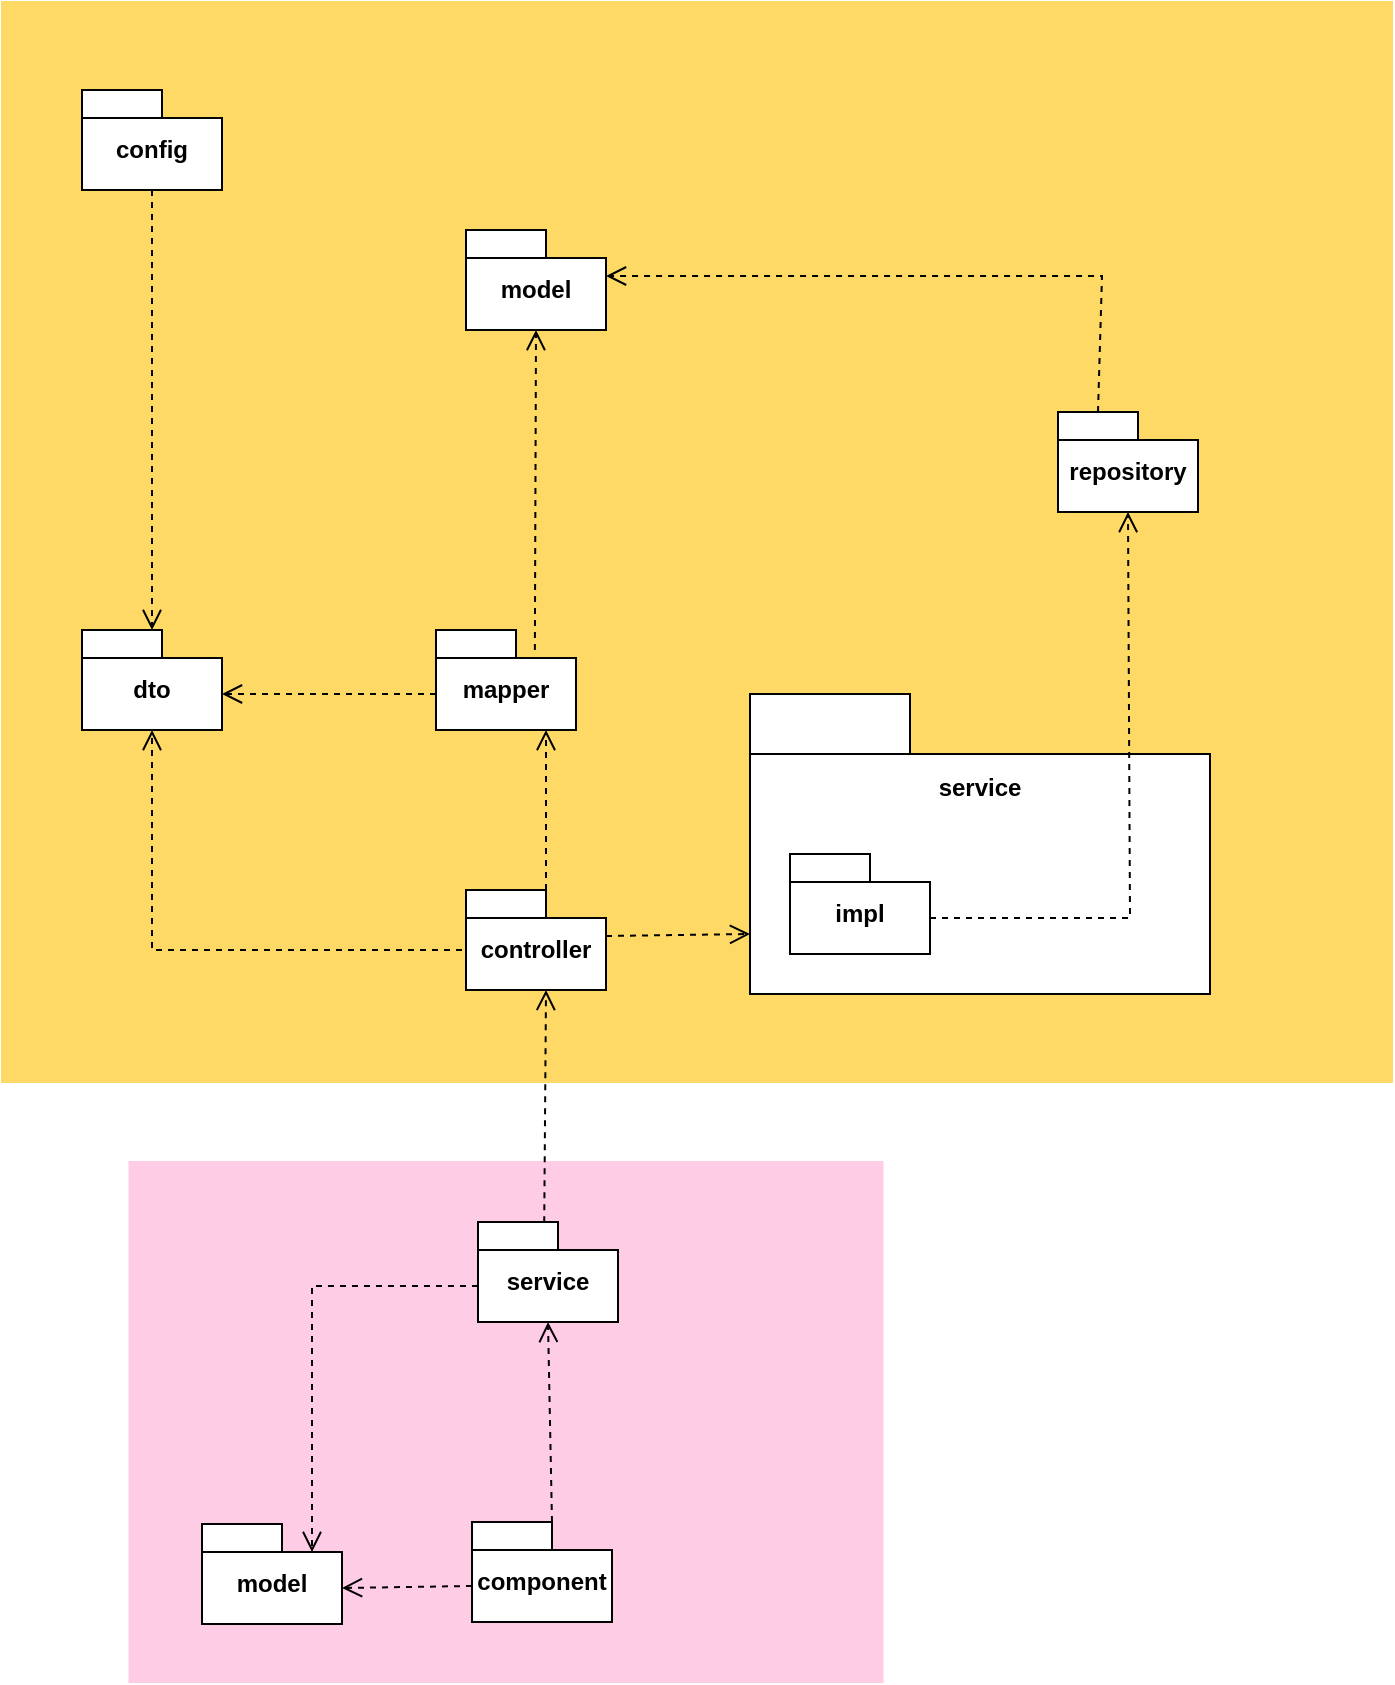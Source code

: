<mxfile version="24.0.7" type="device">
  <diagram name="Page-1" id="a7lVqWYIaiDHgcnb2pZv">
    <mxGraphModel dx="2193" dy="555" grid="1" gridSize="10" guides="1" tooltips="1" connect="1" arrows="1" fold="1" page="1" pageScale="1" pageWidth="850" pageHeight="1100" math="0" shadow="0">
      <root>
        <mxCell id="0" />
        <mxCell id="1" parent="0" />
        <mxCell id="dYFEZIhv_LDBy1Jv6Vbe-52" value="" style="rounded=0;whiteSpace=wrap;html=1;strokeColor=#FFD966;fillColor=#FFD966;" vertex="1" parent="1">
          <mxGeometry x="-810" y="10" width="695" height="540" as="geometry" />
        </mxCell>
        <mxCell id="dYFEZIhv_LDBy1Jv6Vbe-53" value="config" style="shape=folder;fontStyle=1;spacingTop=10;tabWidth=40;tabHeight=14;tabPosition=left;html=1;whiteSpace=wrap;" vertex="1" parent="1">
          <mxGeometry x="-770" y="54" width="70" height="50" as="geometry" />
        </mxCell>
        <mxCell id="dYFEZIhv_LDBy1Jv6Vbe-54" value="repository" style="shape=folder;fontStyle=1;spacingTop=10;tabWidth=40;tabHeight=14;tabPosition=left;html=1;whiteSpace=wrap;" vertex="1" parent="1">
          <mxGeometry x="-282" y="215" width="70" height="50" as="geometry" />
        </mxCell>
        <mxCell id="dYFEZIhv_LDBy1Jv6Vbe-55" value="controller" style="shape=folder;fontStyle=1;spacingTop=10;tabWidth=40;tabHeight=14;tabPosition=left;html=1;whiteSpace=wrap;" vertex="1" parent="1">
          <mxGeometry x="-578" y="454" width="70" height="50" as="geometry" />
        </mxCell>
        <mxCell id="dYFEZIhv_LDBy1Jv6Vbe-56" value="dto" style="shape=folder;fontStyle=1;spacingTop=10;tabWidth=40;tabHeight=14;tabPosition=left;html=1;whiteSpace=wrap;" vertex="1" parent="1">
          <mxGeometry x="-770" y="324" width="70" height="50" as="geometry" />
        </mxCell>
        <mxCell id="dYFEZIhv_LDBy1Jv6Vbe-57" value="mapper" style="shape=folder;fontStyle=1;spacingTop=10;tabWidth=40;tabHeight=14;tabPosition=left;html=1;whiteSpace=wrap;" vertex="1" parent="1">
          <mxGeometry x="-593" y="324" width="70" height="50" as="geometry" />
        </mxCell>
        <mxCell id="dYFEZIhv_LDBy1Jv6Vbe-58" value="" style="html=1;verticalAlign=bottom;endArrow=open;dashed=1;endSize=8;curved=0;rounded=0;exitX=0;exitY=0;exitDx=0;exitDy=32;exitPerimeter=0;entryX=0;entryY=0;entryDx=70;entryDy=32;entryPerimeter=0;" edge="1" parent="1" source="dYFEZIhv_LDBy1Jv6Vbe-57" target="dYFEZIhv_LDBy1Jv6Vbe-56">
          <mxGeometry relative="1" as="geometry">
            <mxPoint x="-260" y="234" as="sourcePoint" />
            <mxPoint x="-340" y="234" as="targetPoint" />
          </mxGeometry>
        </mxCell>
        <mxCell id="dYFEZIhv_LDBy1Jv6Vbe-59" value="" style="html=1;verticalAlign=bottom;endArrow=open;dashed=1;endSize=8;curved=0;rounded=0;exitX=0;exitY=0;exitDx=40;exitDy=0;exitPerimeter=0;" edge="1" parent="1" source="dYFEZIhv_LDBy1Jv6Vbe-55">
          <mxGeometry relative="1" as="geometry">
            <mxPoint x="-393" y="334" as="sourcePoint" />
            <mxPoint x="-538" y="374" as="targetPoint" />
          </mxGeometry>
        </mxCell>
        <mxCell id="dYFEZIhv_LDBy1Jv6Vbe-60" value="service&lt;div&gt;&lt;br&gt;&lt;/div&gt;&lt;div&gt;&lt;br&gt;&lt;/div&gt;&lt;div&gt;&lt;br&gt;&lt;/div&gt;&lt;div&gt;&lt;br&gt;&lt;/div&gt;&lt;div&gt;&lt;br&gt;&lt;/div&gt;&lt;div&gt;&lt;br&gt;&lt;/div&gt;" style="shape=folder;fontStyle=1;tabWidth=80;tabHeight=30;tabPosition=left;html=1;boundedLbl=1;whiteSpace=wrap;" vertex="1" parent="1">
          <mxGeometry x="-436" y="356" width="230" height="150" as="geometry" />
        </mxCell>
        <mxCell id="dYFEZIhv_LDBy1Jv6Vbe-61" value="impl" style="shape=folder;fontStyle=1;spacingTop=10;tabWidth=40;tabHeight=14;tabPosition=left;html=1;whiteSpace=wrap;" vertex="1" parent="1">
          <mxGeometry x="-416" y="436" width="70" height="50" as="geometry" />
        </mxCell>
        <mxCell id="dYFEZIhv_LDBy1Jv6Vbe-62" value="" style="html=1;verticalAlign=bottom;endArrow=open;dashed=1;endSize=8;curved=0;rounded=0;exitX=0;exitY=0;exitDx=70;exitDy=23;exitPerimeter=0;entryX=0;entryY=0;entryDx=0;entryDy=120;entryPerimeter=0;" edge="1" parent="1" source="dYFEZIhv_LDBy1Jv6Vbe-55" target="dYFEZIhv_LDBy1Jv6Vbe-60">
          <mxGeometry relative="1" as="geometry">
            <mxPoint x="-243" y="244" as="sourcePoint" />
            <mxPoint x="-503" y="336" as="targetPoint" />
          </mxGeometry>
        </mxCell>
        <mxCell id="dYFEZIhv_LDBy1Jv6Vbe-63" value="" style="html=1;verticalAlign=bottom;endArrow=open;dashed=1;endSize=8;curved=0;rounded=0;entryX=0.5;entryY=1;entryDx=0;entryDy=0;entryPerimeter=0;" edge="1" parent="1">
          <mxGeometry relative="1" as="geometry">
            <mxPoint x="-580" y="484" as="sourcePoint" />
            <mxPoint x="-735" y="374" as="targetPoint" />
            <Array as="points">
              <mxPoint x="-735" y="484" />
            </Array>
          </mxGeometry>
        </mxCell>
        <mxCell id="dYFEZIhv_LDBy1Jv6Vbe-64" value="model" style="shape=folder;fontStyle=1;spacingTop=10;tabWidth=40;tabHeight=14;tabPosition=left;html=1;whiteSpace=wrap;" vertex="1" parent="1">
          <mxGeometry x="-578" y="124" width="70" height="50" as="geometry" />
        </mxCell>
        <mxCell id="dYFEZIhv_LDBy1Jv6Vbe-65" value="" style="html=1;verticalAlign=bottom;endArrow=open;dashed=1;endSize=8;curved=0;rounded=0;exitX=0;exitY=0;exitDx=70;exitDy=32;exitPerimeter=0;entryX=0.5;entryY=1;entryDx=0;entryDy=0;entryPerimeter=0;" edge="1" parent="1" source="dYFEZIhv_LDBy1Jv6Vbe-61" target="dYFEZIhv_LDBy1Jv6Vbe-54">
          <mxGeometry relative="1" as="geometry">
            <mxPoint x="-96" y="225" as="sourcePoint" />
            <mxPoint x="-356" y="317" as="targetPoint" />
            <Array as="points">
              <mxPoint x="-246" y="468" />
            </Array>
          </mxGeometry>
        </mxCell>
        <mxCell id="dYFEZIhv_LDBy1Jv6Vbe-66" value="" style="html=1;verticalAlign=bottom;endArrow=open;dashed=1;endSize=8;curved=0;rounded=0;exitX=0;exitY=0;exitDx=20;exitDy=0;exitPerimeter=0;entryX=0;entryY=0;entryDx=70;entryDy=23;entryPerimeter=0;" edge="1" parent="1" source="dYFEZIhv_LDBy1Jv6Vbe-54" target="dYFEZIhv_LDBy1Jv6Vbe-64">
          <mxGeometry relative="1" as="geometry">
            <mxPoint x="-140" y="144" as="sourcePoint" />
            <mxPoint x="-527.5" y="174" as="targetPoint" />
            <Array as="points">
              <mxPoint x="-260" y="147" />
            </Array>
          </mxGeometry>
        </mxCell>
        <mxCell id="dYFEZIhv_LDBy1Jv6Vbe-67" value="" style="html=1;verticalAlign=bottom;endArrow=open;dashed=1;endSize=8;curved=0;rounded=0;exitX=0.5;exitY=1;exitDx=0;exitDy=0;exitPerimeter=0;" edge="1" parent="1" source="dYFEZIhv_LDBy1Jv6Vbe-53" target="dYFEZIhv_LDBy1Jv6Vbe-56">
          <mxGeometry relative="1" as="geometry">
            <mxPoint x="-290" y="564" as="sourcePoint" />
            <mxPoint x="-550" y="656" as="targetPoint" />
          </mxGeometry>
        </mxCell>
        <mxCell id="dYFEZIhv_LDBy1Jv6Vbe-68" value="" style="html=1;verticalAlign=bottom;endArrow=open;dashed=1;endSize=8;curved=0;rounded=0;exitX=0;exitY=0;exitDx=40;exitDy=0;exitPerimeter=0;entryX=0.5;entryY=1;entryDx=0;entryDy=0;entryPerimeter=0;" edge="1" parent="1" target="dYFEZIhv_LDBy1Jv6Vbe-64">
          <mxGeometry relative="1" as="geometry">
            <mxPoint x="-543.56" y="334" as="sourcePoint" />
            <mxPoint x="-543.56" y="254" as="targetPoint" />
          </mxGeometry>
        </mxCell>
        <mxCell id="dYFEZIhv_LDBy1Jv6Vbe-86" value="" style="rounded=0;whiteSpace=wrap;html=1;strokeColor=#FFCCE6;fillColor=#FFCCE6;" vertex="1" parent="1">
          <mxGeometry x="-746.25" y="590" width="376.5" height="260" as="geometry" />
        </mxCell>
        <mxCell id="dYFEZIhv_LDBy1Jv6Vbe-87" value="service" style="shape=folder;fontStyle=1;spacingTop=10;tabWidth=40;tabHeight=14;tabPosition=left;html=1;whiteSpace=wrap;" vertex="1" parent="1">
          <mxGeometry x="-572" y="620" width="70" height="50" as="geometry" />
        </mxCell>
        <mxCell id="dYFEZIhv_LDBy1Jv6Vbe-88" value="model" style="shape=folder;fontStyle=1;spacingTop=10;tabWidth=40;tabHeight=14;tabPosition=left;html=1;whiteSpace=wrap;" vertex="1" parent="1">
          <mxGeometry x="-710" y="771" width="70" height="50" as="geometry" />
        </mxCell>
        <mxCell id="dYFEZIhv_LDBy1Jv6Vbe-89" value="" style="html=1;verticalAlign=bottom;endArrow=open;dashed=1;endSize=8;curved=0;rounded=0;entryX=0.75;entryY=1;entryDx=0;entryDy=0;entryPerimeter=0;exitX=0.473;exitY=0.003;exitDx=0;exitDy=0;exitPerimeter=0;" edge="1" parent="1" source="dYFEZIhv_LDBy1Jv6Vbe-87">
          <mxGeometry relative="1" as="geometry">
            <mxPoint x="-538" y="610" as="sourcePoint" />
            <mxPoint x="-538" y="504" as="targetPoint" />
          </mxGeometry>
        </mxCell>
        <mxCell id="dYFEZIhv_LDBy1Jv6Vbe-90" value="" style="html=1;verticalAlign=bottom;endArrow=open;dashed=1;endSize=8;curved=0;rounded=0;entryX=0;entryY=0;entryDx=70;entryDy=32;entryPerimeter=0;exitX=0;exitY=0;exitDx=0;exitDy=32;exitPerimeter=0;" edge="1" parent="1" source="dYFEZIhv_LDBy1Jv6Vbe-92" target="dYFEZIhv_LDBy1Jv6Vbe-88">
          <mxGeometry relative="1" as="geometry">
            <mxPoint x="-493" y="796" as="sourcePoint" />
            <mxPoint x="-492" y="680" as="targetPoint" />
          </mxGeometry>
        </mxCell>
        <mxCell id="dYFEZIhv_LDBy1Jv6Vbe-92" value="component" style="shape=folder;fontStyle=1;spacingTop=10;tabWidth=40;tabHeight=14;tabPosition=left;html=1;whiteSpace=wrap;" vertex="1" parent="1">
          <mxGeometry x="-575" y="770" width="70" height="50" as="geometry" />
        </mxCell>
        <mxCell id="dYFEZIhv_LDBy1Jv6Vbe-93" value="" style="html=1;verticalAlign=bottom;endArrow=open;dashed=1;endSize=8;curved=0;rounded=0;entryX=0.5;entryY=1;entryDx=0;entryDy=0;entryPerimeter=0;exitX=0;exitY=0;exitDx=40;exitDy=0;exitPerimeter=0;" edge="1" parent="1" source="dYFEZIhv_LDBy1Jv6Vbe-92" target="dYFEZIhv_LDBy1Jv6Vbe-87">
          <mxGeometry relative="1" as="geometry">
            <mxPoint x="-522.05" y="786" as="sourcePoint" />
            <mxPoint x="-521.05" y="670" as="targetPoint" />
          </mxGeometry>
        </mxCell>
        <mxCell id="dYFEZIhv_LDBy1Jv6Vbe-94" value="" style="html=1;verticalAlign=bottom;endArrow=open;dashed=1;endSize=8;curved=0;rounded=0;entryX=0;entryY=0;entryDx=55;entryDy=14;entryPerimeter=0;exitX=0;exitY=0;exitDx=0;exitDy=32;exitPerimeter=0;" edge="1" parent="1" source="dYFEZIhv_LDBy1Jv6Vbe-87" target="dYFEZIhv_LDBy1Jv6Vbe-88">
          <mxGeometry relative="1" as="geometry">
            <mxPoint x="-593" y="640" as="sourcePoint" />
            <mxPoint x="-613" y="580" as="targetPoint" />
            <Array as="points">
              <mxPoint x="-655" y="652" />
            </Array>
          </mxGeometry>
        </mxCell>
      </root>
    </mxGraphModel>
  </diagram>
</mxfile>
